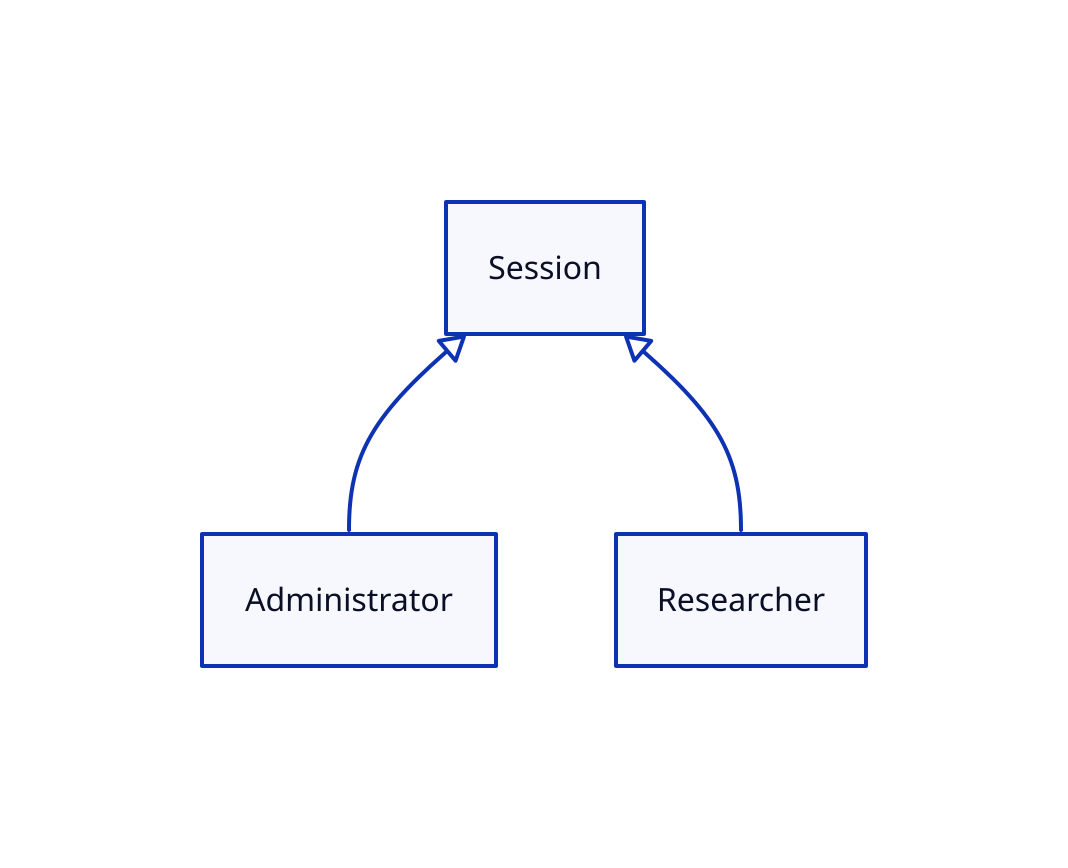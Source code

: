 direction: up

Administrator -> Session: {
  target-arrowhead: {
    style.filled: false
  }
}

Researcher -> Session: {
  target-arrowhead: {
    style.filled: false
  }
}
